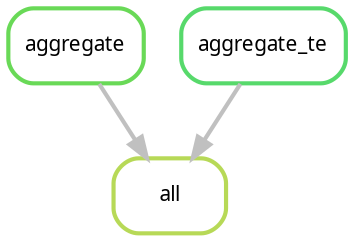 digraph snakemake_dag {
    graph[bgcolor=white, margin=0];
    node[shape=box, style=rounded, fontname=sans,                 fontsize=10, penwidth=2];
    edge[penwidth=2, color=grey];
	0[label = "all", color = "0.21 0.6 0.85", style="rounded"];
	1[label = "aggregate", color = "0.31 0.6 0.85", style="rounded"];
	2[label = "aggregate_te", color = "0.36 0.6 0.85", style="rounded"];
	1 -> 0
	2 -> 0
}            
